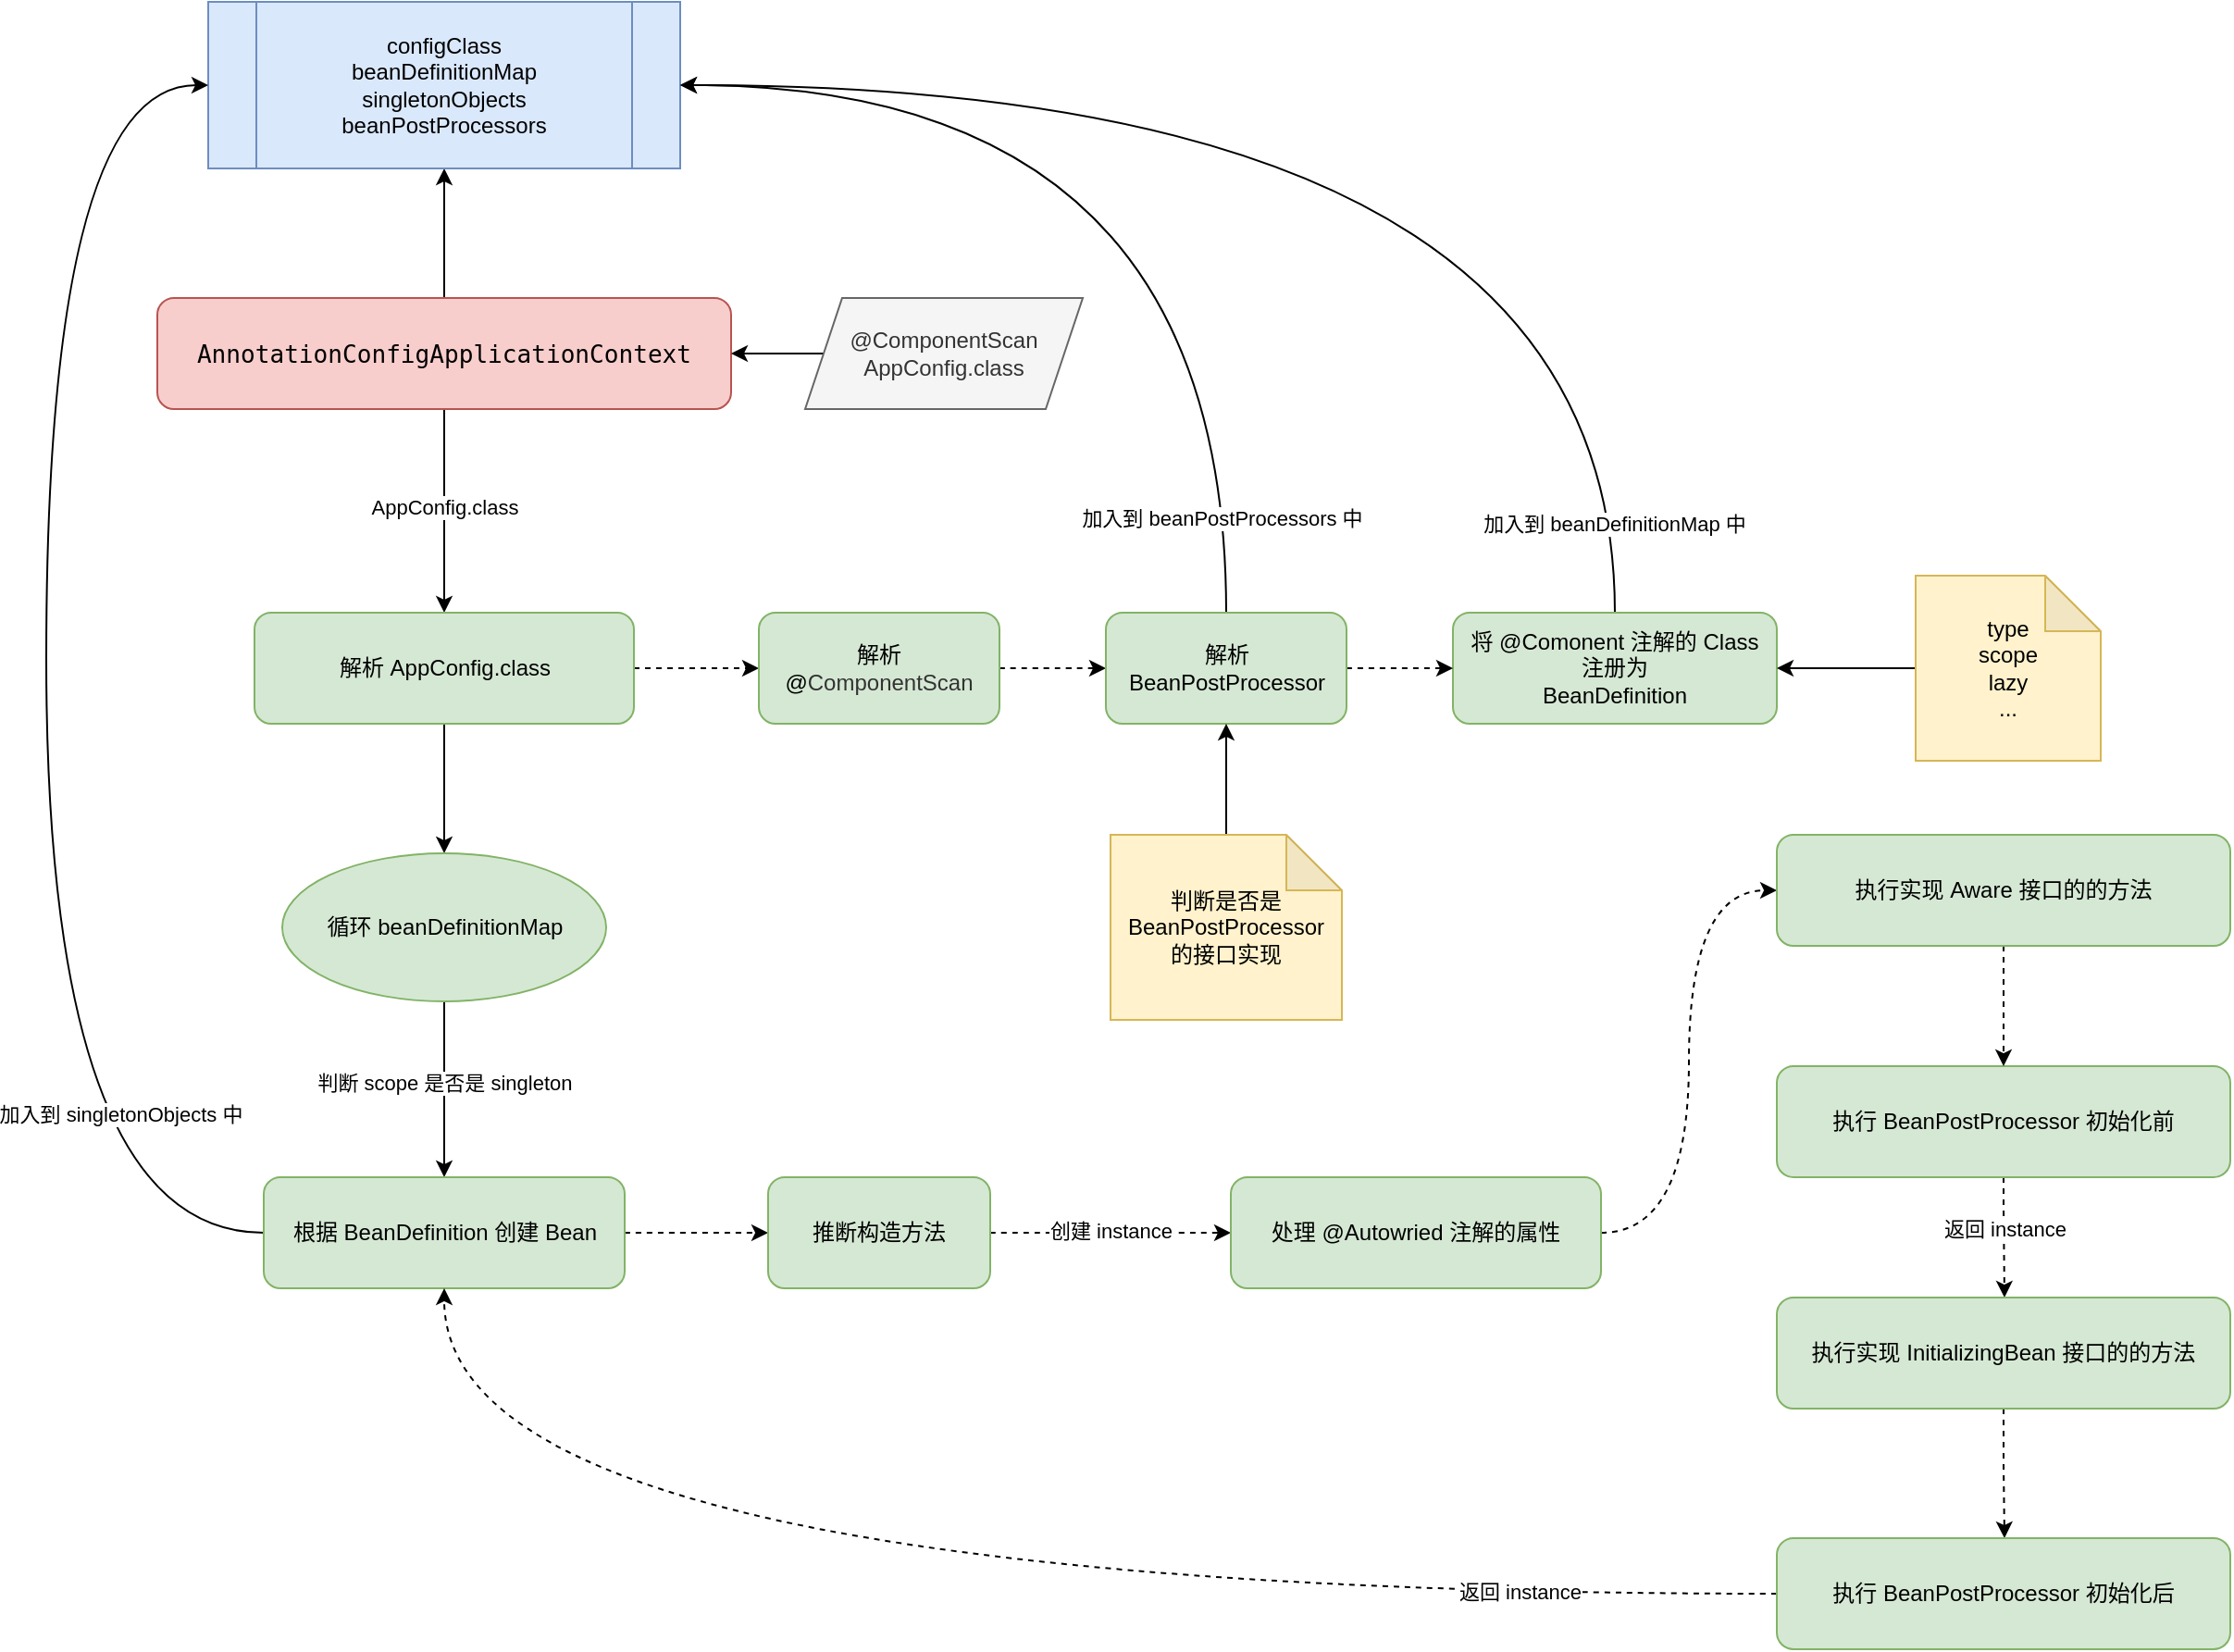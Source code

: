 <mxfile version="24.8.3">
  <diagram name="第 1 页" id="I0ANvSmxnXIREpwsrQhY">
    <mxGraphModel dx="1242" dy="1930" grid="1" gridSize="10" guides="1" tooltips="1" connect="1" arrows="1" fold="1" page="1" pageScale="1" pageWidth="827" pageHeight="1169" math="0" shadow="0">
      <root>
        <mxCell id="0" />
        <mxCell id="1" parent="0" />
        <mxCell id="OPas7R8hlcuFhmpju5PL-4" value="" style="edgeStyle=orthogonalEdgeStyle;rounded=0;orthogonalLoop=1;jettySize=auto;html=1;" parent="1" source="OPas7R8hlcuFhmpju5PL-1" target="OPas7R8hlcuFhmpju5PL-3" edge="1">
          <mxGeometry relative="1" as="geometry" />
        </mxCell>
        <mxCell id="OPas7R8hlcuFhmpju5PL-5" value="AppConfig.class" style="edgeLabel;html=1;align=center;verticalAlign=middle;resizable=0;points=[];" parent="OPas7R8hlcuFhmpju5PL-4" vertex="1" connectable="0">
          <mxGeometry x="-0.05" relative="1" as="geometry">
            <mxPoint as="offset" />
          </mxGeometry>
        </mxCell>
        <mxCell id="OPas7R8hlcuFhmpju5PL-14" style="edgeStyle=orthogonalEdgeStyle;rounded=0;orthogonalLoop=1;jettySize=auto;html=1;exitX=0.5;exitY=0;exitDx=0;exitDy=0;" parent="1" source="OPas7R8hlcuFhmpju5PL-1" target="OPas7R8hlcuFhmpju5PL-12" edge="1">
          <mxGeometry relative="1" as="geometry" />
        </mxCell>
        <mxCell id="OPas7R8hlcuFhmpju5PL-1" value="&lt;div style=&quot;text-align: start; color: rgb(8, 8, 8);&quot;&gt;&lt;pre style=&quot;font-family: &amp;quot;JetBrains Mono&amp;quot;, monospace; font-size: 9.8pt;&quot;&gt;&lt;span style=&quot;color: rgb(0, 0, 0);&quot;&gt;AnnotationConfigApplicationContext&lt;/span&gt;&lt;/pre&gt;&lt;/div&gt;" style="rounded=1;whiteSpace=wrap;html=1;fillColor=#f8cecc;strokeColor=#b85450;" parent="1" vertex="1">
          <mxGeometry x="110" y="80" width="310" height="60" as="geometry" />
        </mxCell>
        <mxCell id="OPas7R8hlcuFhmpju5PL-11" value="" style="edgeStyle=orthogonalEdgeStyle;rounded=0;orthogonalLoop=1;jettySize=auto;html=1;dashed=1;" parent="1" source="OPas7R8hlcuFhmpju5PL-3" target="OPas7R8hlcuFhmpju5PL-10" edge="1">
          <mxGeometry relative="1" as="geometry" />
        </mxCell>
        <mxCell id="OPas7R8hlcuFhmpju5PL-29" value="" style="edgeStyle=orthogonalEdgeStyle;curved=1;rounded=0;orthogonalLoop=1;jettySize=auto;html=1;" parent="1" source="OPas7R8hlcuFhmpju5PL-3" target="OPas7R8hlcuFhmpju5PL-28" edge="1">
          <mxGeometry relative="1" as="geometry" />
        </mxCell>
        <mxCell id="OPas7R8hlcuFhmpju5PL-3" value="解析 AppConfig.class" style="whiteSpace=wrap;html=1;fillColor=#d5e8d4;strokeColor=#82b366;rounded=1;" parent="1" vertex="1">
          <mxGeometry x="162.5" y="250" width="205" height="60" as="geometry" />
        </mxCell>
        <mxCell id="OPas7R8hlcuFhmpju5PL-9" style="edgeStyle=orthogonalEdgeStyle;rounded=0;orthogonalLoop=1;jettySize=auto;html=1;" parent="1" source="OPas7R8hlcuFhmpju5PL-8" target="OPas7R8hlcuFhmpju5PL-1" edge="1">
          <mxGeometry relative="1" as="geometry" />
        </mxCell>
        <mxCell id="OPas7R8hlcuFhmpju5PL-8" value="&lt;div&gt;@ComponentScan&lt;/div&gt;AppConfig.class" style="shape=parallelogram;perimeter=parallelogramPerimeter;whiteSpace=wrap;html=1;fixedSize=1;fillColor=#f5f5f5;strokeColor=#666666;fontColor=#333333;" parent="1" vertex="1">
          <mxGeometry x="460" y="80" width="150" height="60" as="geometry" />
        </mxCell>
        <mxCell id="OPas7R8hlcuFhmpju5PL-18" value="" style="edgeStyle=orthogonalEdgeStyle;curved=1;rounded=0;orthogonalLoop=1;jettySize=auto;html=1;dashed=1;entryX=0;entryY=0.5;entryDx=0;entryDy=0;" parent="1" source="OPas7R8hlcuFhmpju5PL-10" target="OPas7R8hlcuFhmpju5PL-51" edge="1">
          <mxGeometry relative="1" as="geometry">
            <mxPoint x="590" y="280" as="targetPoint" />
          </mxGeometry>
        </mxCell>
        <mxCell id="OPas7R8hlcuFhmpju5PL-10" value="解析&lt;div&gt;@&lt;span style=&quot;caret-color: rgb(51, 51, 51); color: rgb(51, 51, 51);&quot;&gt;ComponentScan&lt;/span&gt;&lt;/div&gt;" style="whiteSpace=wrap;html=1;fillColor=#d5e8d4;strokeColor=#82b366;rounded=1;" parent="1" vertex="1">
          <mxGeometry x="435" y="250" width="130" height="60" as="geometry" />
        </mxCell>
        <mxCell id="OPas7R8hlcuFhmpju5PL-12" value="configClass&lt;div&gt;beanDefinitionMap&lt;/div&gt;&lt;div&gt;singletonObjects&lt;br&gt;&lt;/div&gt;&lt;div&gt;beanPostProcessors&lt;/div&gt;" style="shape=process;whiteSpace=wrap;html=1;backgroundOutline=1;fillColor=#dae8fc;strokeColor=#6c8ebf;" parent="1" vertex="1">
          <mxGeometry x="137.5" y="-80" width="255" height="90" as="geometry" />
        </mxCell>
        <mxCell id="OPas7R8hlcuFhmpju5PL-22" style="edgeStyle=orthogonalEdgeStyle;curved=1;rounded=0;orthogonalLoop=1;jettySize=auto;html=1;exitX=0.5;exitY=0;exitDx=0;exitDy=0;entryX=1;entryY=0.5;entryDx=0;entryDy=0;" parent="1" source="OPas7R8hlcuFhmpju5PL-17" target="OPas7R8hlcuFhmpju5PL-12" edge="1">
          <mxGeometry relative="1" as="geometry" />
        </mxCell>
        <mxCell id="OPas7R8hlcuFhmpju5PL-23" value="加入到 beanDefinitionMap 中" style="edgeLabel;html=1;align=center;verticalAlign=middle;resizable=0;points=[];" parent="OPas7R8hlcuFhmpju5PL-22" vertex="1" connectable="0">
          <mxGeometry x="-0.878" y="2" relative="1" as="geometry">
            <mxPoint x="1" as="offset" />
          </mxGeometry>
        </mxCell>
        <mxCell id="OPas7R8hlcuFhmpju5PL-17" value="将 @Comonent 注解的 Class&lt;div&gt;注册为&lt;/div&gt;&lt;div&gt;BeanDefinition&lt;/div&gt;" style="whiteSpace=wrap;html=1;fillColor=#d5e8d4;strokeColor=#82b366;rounded=1;" parent="1" vertex="1">
          <mxGeometry x="810" y="250" width="175" height="60" as="geometry" />
        </mxCell>
        <mxCell id="OPas7R8hlcuFhmpju5PL-25" style="edgeStyle=orthogonalEdgeStyle;curved=1;rounded=0;orthogonalLoop=1;jettySize=auto;html=1;entryX=1;entryY=0.5;entryDx=0;entryDy=0;" parent="1" source="OPas7R8hlcuFhmpju5PL-24" target="OPas7R8hlcuFhmpju5PL-17" edge="1">
          <mxGeometry relative="1" as="geometry" />
        </mxCell>
        <mxCell id="OPas7R8hlcuFhmpju5PL-24" value="type&lt;div&gt;scope&lt;/div&gt;&lt;div&gt;lazy&lt;/div&gt;&lt;div&gt;...&lt;/div&gt;" style="shape=note;whiteSpace=wrap;html=1;backgroundOutline=1;darkOpacity=0.05;fillColor=#fff2cc;strokeColor=#d6b656;" parent="1" vertex="1">
          <mxGeometry x="1060" y="230" width="100" height="100" as="geometry" />
        </mxCell>
        <mxCell id="OPas7R8hlcuFhmpju5PL-31" value="" style="edgeStyle=orthogonalEdgeStyle;curved=1;rounded=0;orthogonalLoop=1;jettySize=auto;html=1;" parent="1" source="OPas7R8hlcuFhmpju5PL-28" target="OPas7R8hlcuFhmpju5PL-30" edge="1">
          <mxGeometry relative="1" as="geometry" />
        </mxCell>
        <mxCell id="OPas7R8hlcuFhmpju5PL-34" value="判断 scope 是否是 singleton" style="edgeLabel;html=1;align=center;verticalAlign=middle;resizable=0;points=[];" parent="OPas7R8hlcuFhmpju5PL-31" vertex="1" connectable="0">
          <mxGeometry x="-0.074" relative="1" as="geometry">
            <mxPoint as="offset" />
          </mxGeometry>
        </mxCell>
        <mxCell id="OPas7R8hlcuFhmpju5PL-28" value="循环 beanDefinitionMap" style="ellipse;whiteSpace=wrap;html=1;fillColor=#d5e8d4;strokeColor=#82b366;rounded=1;" parent="1" vertex="1">
          <mxGeometry x="177.5" y="380" width="175" height="80" as="geometry" />
        </mxCell>
        <mxCell id="OPas7R8hlcuFhmpju5PL-32" style="edgeStyle=orthogonalEdgeStyle;curved=1;rounded=0;orthogonalLoop=1;jettySize=auto;html=1;entryX=0;entryY=0.5;entryDx=0;entryDy=0;exitX=0;exitY=0.5;exitDx=0;exitDy=0;" parent="1" source="OPas7R8hlcuFhmpju5PL-30" target="OPas7R8hlcuFhmpju5PL-12" edge="1">
          <mxGeometry relative="1" as="geometry">
            <Array as="points">
              <mxPoint x="50" y="585" />
              <mxPoint x="50" y="-35" />
            </Array>
          </mxGeometry>
        </mxCell>
        <mxCell id="OPas7R8hlcuFhmpju5PL-33" value="加入到 singletonObjects 中" style="edgeLabel;html=1;align=center;verticalAlign=middle;resizable=0;points=[];" parent="OPas7R8hlcuFhmpju5PL-32" vertex="1" connectable="0">
          <mxGeometry x="-0.492" y="-23" relative="1" as="geometry">
            <mxPoint x="17" y="28" as="offset" />
          </mxGeometry>
        </mxCell>
        <mxCell id="OPas7R8hlcuFhmpju5PL-38" value="" style="edgeStyle=orthogonalEdgeStyle;curved=1;rounded=0;orthogonalLoop=1;jettySize=auto;html=1;dashed=1;" parent="1" source="OPas7R8hlcuFhmpju5PL-30" target="OPas7R8hlcuFhmpju5PL-37" edge="1">
          <mxGeometry relative="1" as="geometry" />
        </mxCell>
        <mxCell id="OPas7R8hlcuFhmpju5PL-30" value="根据 BeanDefinition 创建 Bean" style="whiteSpace=wrap;html=1;fillColor=#d5e8d4;strokeColor=#82b366;rounded=1;" parent="1" vertex="1">
          <mxGeometry x="167.5" y="555" width="195" height="60" as="geometry" />
        </mxCell>
        <mxCell id="OPas7R8hlcuFhmpju5PL-40" value="" style="edgeStyle=orthogonalEdgeStyle;curved=1;rounded=0;orthogonalLoop=1;jettySize=auto;html=1;dashed=1;" parent="1" source="OPas7R8hlcuFhmpju5PL-37" target="OPas7R8hlcuFhmpju5PL-39" edge="1">
          <mxGeometry relative="1" as="geometry" />
        </mxCell>
        <mxCell id="OPas7R8hlcuFhmpju5PL-41" value="创建 instance" style="edgeLabel;html=1;align=center;verticalAlign=middle;resizable=0;points=[];" parent="OPas7R8hlcuFhmpju5PL-40" vertex="1" connectable="0">
          <mxGeometry y="-4" relative="1" as="geometry">
            <mxPoint y="-5" as="offset" />
          </mxGeometry>
        </mxCell>
        <mxCell id="OPas7R8hlcuFhmpju5PL-37" value="推断构造方法" style="whiteSpace=wrap;html=1;fillColor=#d5e8d4;strokeColor=#82b366;rounded=1;" parent="1" vertex="1">
          <mxGeometry x="440" y="555" width="120" height="60" as="geometry" />
        </mxCell>
        <mxCell id="s-gUX2iYEuC7j-1QL4lA-8" style="edgeStyle=orthogonalEdgeStyle;rounded=0;orthogonalLoop=1;jettySize=auto;html=1;exitX=1;exitY=0.5;exitDx=0;exitDy=0;entryX=0;entryY=0.5;entryDx=0;entryDy=0;curved=1;dashed=1;" edge="1" parent="1" source="OPas7R8hlcuFhmpju5PL-39" target="s-gUX2iYEuC7j-1QL4lA-2">
          <mxGeometry relative="1" as="geometry" />
        </mxCell>
        <mxCell id="OPas7R8hlcuFhmpju5PL-39" value="处理 @Autowried 注解的属性" style="whiteSpace=wrap;html=1;fillColor=#d5e8d4;strokeColor=#82b366;rounded=1;" parent="1" vertex="1">
          <mxGeometry x="690" y="555" width="200" height="60" as="geometry" />
        </mxCell>
        <mxCell id="s-gUX2iYEuC7j-1QL4lA-5" style="edgeStyle=orthogonalEdgeStyle;rounded=0;orthogonalLoop=1;jettySize=auto;html=1;dashed=1;" edge="1" parent="1" source="OPas7R8hlcuFhmpju5PL-42" target="s-gUX2iYEuC7j-1QL4lA-1">
          <mxGeometry relative="1" as="geometry">
            <Array as="points">
              <mxPoint x="1108" y="570" />
              <mxPoint x="1108" y="570" />
            </Array>
          </mxGeometry>
        </mxCell>
        <mxCell id="s-gUX2iYEuC7j-1QL4lA-7" value="返回 instance" style="edgeLabel;html=1;align=center;verticalAlign=middle;resizable=0;points=[];" vertex="1" connectable="0" parent="s-gUX2iYEuC7j-1QL4lA-5">
          <mxGeometry x="-0.139" relative="1" as="geometry">
            <mxPoint as="offset" />
          </mxGeometry>
        </mxCell>
        <mxCell id="OPas7R8hlcuFhmpju5PL-42" value="执行 BeanPostProcessor 初始化前" style="whiteSpace=wrap;html=1;fillColor=#d5e8d4;strokeColor=#82b366;rounded=1;" parent="1" vertex="1">
          <mxGeometry x="985" y="495" width="245" height="60" as="geometry" />
        </mxCell>
        <mxCell id="OPas7R8hlcuFhmpju5PL-53" style="edgeStyle=orthogonalEdgeStyle;curved=1;rounded=0;orthogonalLoop=1;jettySize=auto;html=1;entryX=0;entryY=0.5;entryDx=0;entryDy=0;dashed=1;" parent="1" source="OPas7R8hlcuFhmpju5PL-51" target="OPas7R8hlcuFhmpju5PL-17" edge="1">
          <mxGeometry relative="1" as="geometry">
            <Array as="points">
              <mxPoint x="770" y="280" />
              <mxPoint x="770" y="280" />
            </Array>
          </mxGeometry>
        </mxCell>
        <mxCell id="OPas7R8hlcuFhmpju5PL-56" style="edgeStyle=orthogonalEdgeStyle;curved=1;rounded=0;orthogonalLoop=1;jettySize=auto;html=1;exitX=0.5;exitY=0;exitDx=0;exitDy=0;entryX=1;entryY=0.5;entryDx=0;entryDy=0;" parent="1" source="OPas7R8hlcuFhmpju5PL-51" target="OPas7R8hlcuFhmpju5PL-12" edge="1">
          <mxGeometry relative="1" as="geometry" />
        </mxCell>
        <mxCell id="OPas7R8hlcuFhmpju5PL-57" value="加入到 beanPostProcessors 中" style="edgeLabel;html=1;align=center;verticalAlign=middle;resizable=0;points=[];" parent="OPas7R8hlcuFhmpju5PL-56" vertex="1" connectable="0">
          <mxGeometry x="-0.823" y="3" relative="1" as="geometry">
            <mxPoint as="offset" />
          </mxGeometry>
        </mxCell>
        <mxCell id="OPas7R8hlcuFhmpju5PL-51" value="解析&lt;div&gt;BeanPostProcessor&lt;/div&gt;" style="whiteSpace=wrap;html=1;fillColor=#d5e8d4;strokeColor=#82b366;rounded=1;" parent="1" vertex="1">
          <mxGeometry x="622.5" y="250" width="130" height="60" as="geometry" />
        </mxCell>
        <mxCell id="OPas7R8hlcuFhmpju5PL-55" style="edgeStyle=orthogonalEdgeStyle;curved=1;rounded=0;orthogonalLoop=1;jettySize=auto;html=1;exitX=0.5;exitY=0;exitDx=0;exitDy=0;exitPerimeter=0;" parent="1" source="OPas7R8hlcuFhmpju5PL-54" target="OPas7R8hlcuFhmpju5PL-51" edge="1">
          <mxGeometry relative="1" as="geometry" />
        </mxCell>
        <mxCell id="OPas7R8hlcuFhmpju5PL-54" value="判断是否是 BeanPostProcessor&lt;div&gt;的接口实现&lt;/div&gt;" style="shape=note;whiteSpace=wrap;html=1;backgroundOutline=1;darkOpacity=0.05;fillColor=#fff2cc;strokeColor=#d6b656;" parent="1" vertex="1">
          <mxGeometry x="625" y="370" width="125" height="100" as="geometry" />
        </mxCell>
        <mxCell id="s-gUX2iYEuC7j-1QL4lA-6" style="edgeStyle=orthogonalEdgeStyle;rounded=0;orthogonalLoop=1;jettySize=auto;html=1;exitX=0.5;exitY=1;exitDx=0;exitDy=0;dashed=1;" edge="1" parent="1" source="s-gUX2iYEuC7j-1QL4lA-1" target="s-gUX2iYEuC7j-1QL4lA-3">
          <mxGeometry relative="1" as="geometry">
            <Array as="points">
              <mxPoint x="1108" y="710" />
              <mxPoint x="1108" y="710" />
            </Array>
          </mxGeometry>
        </mxCell>
        <mxCell id="s-gUX2iYEuC7j-1QL4lA-1" value="执行实现 InitializingBean 接口的的方法" style="whiteSpace=wrap;html=1;fillColor=#d5e8d4;strokeColor=#82b366;rounded=1;" vertex="1" parent="1">
          <mxGeometry x="985" y="620" width="245" height="60" as="geometry" />
        </mxCell>
        <mxCell id="s-gUX2iYEuC7j-1QL4lA-4" style="edgeStyle=orthogonalEdgeStyle;rounded=0;orthogonalLoop=1;jettySize=auto;html=1;exitX=0.5;exitY=1;exitDx=0;exitDy=0;dashed=1;" edge="1" parent="1" source="s-gUX2iYEuC7j-1QL4lA-2" target="OPas7R8hlcuFhmpju5PL-42">
          <mxGeometry relative="1" as="geometry" />
        </mxCell>
        <mxCell id="s-gUX2iYEuC7j-1QL4lA-2" value="执行实现 Aware 接口的的方法" style="whiteSpace=wrap;html=1;fillColor=#d5e8d4;strokeColor=#82b366;rounded=1;" vertex="1" parent="1">
          <mxGeometry x="985" y="370" width="245" height="60" as="geometry" />
        </mxCell>
        <mxCell id="s-gUX2iYEuC7j-1QL4lA-9" style="edgeStyle=orthogonalEdgeStyle;rounded=0;orthogonalLoop=1;jettySize=auto;html=1;exitX=0;exitY=0.5;exitDx=0;exitDy=0;curved=1;dashed=1;" edge="1" parent="1" source="s-gUX2iYEuC7j-1QL4lA-3" target="OPas7R8hlcuFhmpju5PL-30">
          <mxGeometry relative="1" as="geometry" />
        </mxCell>
        <mxCell id="s-gUX2iYEuC7j-1QL4lA-10" value="返回 instance" style="edgeLabel;html=1;align=center;verticalAlign=middle;resizable=0;points=[];" vertex="1" connectable="0" parent="s-gUX2iYEuC7j-1QL4lA-9">
          <mxGeometry x="-0.686" y="-1" relative="1" as="geometry">
            <mxPoint as="offset" />
          </mxGeometry>
        </mxCell>
        <mxCell id="s-gUX2iYEuC7j-1QL4lA-3" value="执行 BeanPostProcessor 初始化后" style="whiteSpace=wrap;html=1;fillColor=#d5e8d4;strokeColor=#82b366;rounded=1;" vertex="1" parent="1">
          <mxGeometry x="985" y="750" width="245" height="60" as="geometry" />
        </mxCell>
      </root>
    </mxGraphModel>
  </diagram>
</mxfile>
